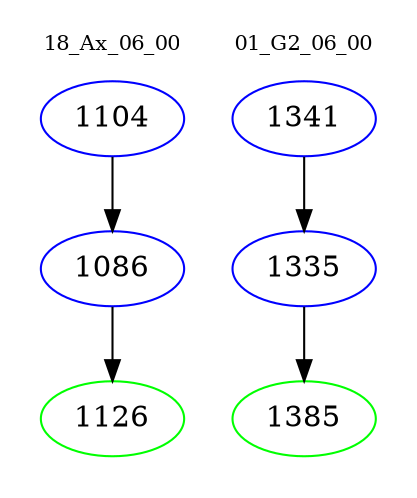 digraph{
subgraph cluster_0 {
color = white
label = "18_Ax_06_00";
fontsize=10;
T0_1104 [label="1104", color="blue"]
T0_1104 -> T0_1086 [color="black"]
T0_1086 [label="1086", color="blue"]
T0_1086 -> T0_1126 [color="black"]
T0_1126 [label="1126", color="green"]
}
subgraph cluster_1 {
color = white
label = "01_G2_06_00";
fontsize=10;
T1_1341 [label="1341", color="blue"]
T1_1341 -> T1_1335 [color="black"]
T1_1335 [label="1335", color="blue"]
T1_1335 -> T1_1385 [color="black"]
T1_1385 [label="1385", color="green"]
}
}
